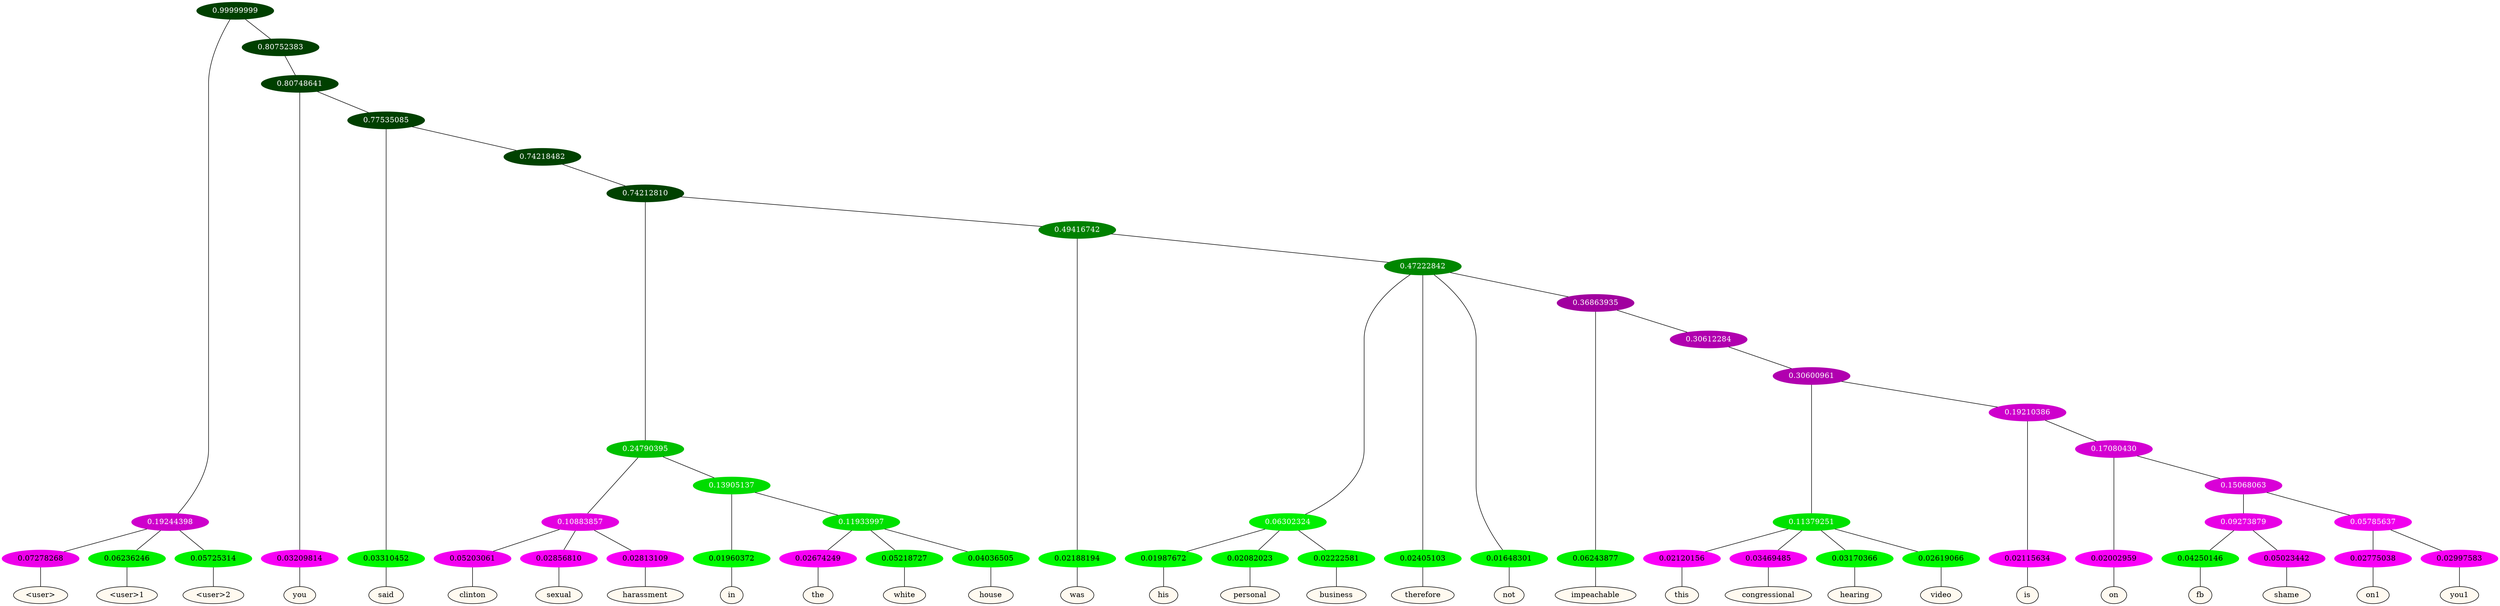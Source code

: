 graph {
	node [format=png height=0.15 nodesep=0.001 ordering=out overlap=prism overlap_scaling=0.01 ranksep=0.001 ratio=0.2 style=filled width=0.15]
	{
		rank=same
		a_w_3 [label="\<user\>" color=black fillcolor=floralwhite style="filled,solid"]
		a_w_4 [label="\<user\>1" color=black fillcolor=floralwhite style="filled,solid"]
		a_w_5 [label="\<user\>2" color=black fillcolor=floralwhite style="filled,solid"]
		a_w_7 [label=you color=black fillcolor=floralwhite style="filled,solid"]
		a_w_9 [label=said color=black fillcolor=floralwhite style="filled,solid"]
		a_w_18 [label=clinton color=black fillcolor=floralwhite style="filled,solid"]
		a_w_19 [label=sexual color=black fillcolor=floralwhite style="filled,solid"]
		a_w_20 [label=harassment color=black fillcolor=floralwhite style="filled,solid"]
		a_w_21 [label=in color=black fillcolor=floralwhite style="filled,solid"]
		a_w_27 [label=the color=black fillcolor=floralwhite style="filled,solid"]
		a_w_28 [label=white color=black fillcolor=floralwhite style="filled,solid"]
		a_w_29 [label=house color=black fillcolor=floralwhite style="filled,solid"]
		a_w_16 [label=was color=black fillcolor=floralwhite style="filled,solid"]
		a_w_30 [label=his color=black fillcolor=floralwhite style="filled,solid"]
		a_w_31 [label=personal color=black fillcolor=floralwhite style="filled,solid"]
		a_w_32 [label=business color=black fillcolor=floralwhite style="filled,solid"]
		a_w_24 [label=therefore color=black fillcolor=floralwhite style="filled,solid"]
		a_w_25 [label=not color=black fillcolor=floralwhite style="filled,solid"]
		a_w_33 [label=impeachable color=black fillcolor=floralwhite style="filled,solid"]
		a_w_38 [label=this color=black fillcolor=floralwhite style="filled,solid"]
		a_w_39 [label=congressional color=black fillcolor=floralwhite style="filled,solid"]
		a_w_40 [label=hearing color=black fillcolor=floralwhite style="filled,solid"]
		a_w_41 [label=video color=black fillcolor=floralwhite style="filled,solid"]
		a_w_42 [label=is color=black fillcolor=floralwhite style="filled,solid"]
		a_w_44 [label=on color=black fillcolor=floralwhite style="filled,solid"]
		a_w_48 [label=fb color=black fillcolor=floralwhite style="filled,solid"]
		a_w_49 [label=shame color=black fillcolor=floralwhite style="filled,solid"]
		a_w_50 [label=on1 color=black fillcolor=floralwhite style="filled,solid"]
		a_w_51 [label=you1 color=black fillcolor=floralwhite style="filled,solid"]
	}
	a_n_3 -- a_w_3
	a_n_4 -- a_w_4
	a_n_5 -- a_w_5
	a_n_7 -- a_w_7
	a_n_9 -- a_w_9
	a_n_18 -- a_w_18
	a_n_19 -- a_w_19
	a_n_20 -- a_w_20
	a_n_21 -- a_w_21
	a_n_27 -- a_w_27
	a_n_28 -- a_w_28
	a_n_29 -- a_w_29
	a_n_16 -- a_w_16
	a_n_30 -- a_w_30
	a_n_31 -- a_w_31
	a_n_32 -- a_w_32
	a_n_24 -- a_w_24
	a_n_25 -- a_w_25
	a_n_33 -- a_w_33
	a_n_38 -- a_w_38
	a_n_39 -- a_w_39
	a_n_40 -- a_w_40
	a_n_41 -- a_w_41
	a_n_42 -- a_w_42
	a_n_44 -- a_w_44
	a_n_48 -- a_w_48
	a_n_49 -- a_w_49
	a_n_50 -- a_w_50
	a_n_51 -- a_w_51
	{
		rank=same
		a_n_3 [label=0.07278268 color="0.835 1.000 0.927" fontcolor=black]
		a_n_4 [label=0.06236246 color="0.334 1.000 0.938" fontcolor=black]
		a_n_5 [label=0.05725314 color="0.334 1.000 0.943" fontcolor=black]
		a_n_7 [label=0.03209814 color="0.835 1.000 0.968" fontcolor=black]
		a_n_9 [label=0.03310452 color="0.334 1.000 0.967" fontcolor=black]
		a_n_18 [label=0.05203061 color="0.835 1.000 0.948" fontcolor=black]
		a_n_19 [label=0.02856810 color="0.835 1.000 0.971" fontcolor=black]
		a_n_20 [label=0.02813109 color="0.835 1.000 0.972" fontcolor=black]
		a_n_21 [label=0.01960372 color="0.334 1.000 0.980" fontcolor=black]
		a_n_27 [label=0.02674249 color="0.835 1.000 0.973" fontcolor=black]
		a_n_28 [label=0.05218727 color="0.334 1.000 0.948" fontcolor=black]
		a_n_29 [label=0.04036505 color="0.334 1.000 0.960" fontcolor=black]
		a_n_16 [label=0.02188194 color="0.334 1.000 0.978" fontcolor=black]
		a_n_30 [label=0.01987672 color="0.334 1.000 0.980" fontcolor=black]
		a_n_31 [label=0.02082023 color="0.334 1.000 0.979" fontcolor=black]
		a_n_32 [label=0.02222581 color="0.334 1.000 0.978" fontcolor=black]
		a_n_24 [label=0.02405103 color="0.334 1.000 0.976" fontcolor=black]
		a_n_25 [label=0.01648301 color="0.334 1.000 0.984" fontcolor=black]
		a_n_33 [label=0.06243877 color="0.334 1.000 0.938" fontcolor=black]
		a_n_38 [label=0.02120156 color="0.835 1.000 0.979" fontcolor=black]
		a_n_39 [label=0.03469485 color="0.835 1.000 0.965" fontcolor=black]
		a_n_40 [label=0.03170366 color="0.334 1.000 0.968" fontcolor=black]
		a_n_41 [label=0.02619066 color="0.334 1.000 0.974" fontcolor=black]
		a_n_42 [label=0.02115634 color="0.835 1.000 0.979" fontcolor=black]
		a_n_44 [label=0.02002959 color="0.835 1.000 0.980" fontcolor=black]
		a_n_48 [label=0.04250146 color="0.334 1.000 0.957" fontcolor=black]
		a_n_49 [label=0.05023442 color="0.835 1.000 0.950" fontcolor=black]
		a_n_50 [label=0.02775038 color="0.835 1.000 0.972" fontcolor=black]
		a_n_51 [label=0.02997583 color="0.835 1.000 0.970" fontcolor=black]
	}
	a_n_0 [label=0.99999999 color="0.334 1.000 0.250" fontcolor=grey99]
	a_n_1 [label=0.19244398 color="0.835 1.000 0.808" fontcolor=grey99]
	a_n_0 -- a_n_1
	a_n_2 [label=0.80752383 color="0.334 1.000 0.250" fontcolor=grey99]
	a_n_0 -- a_n_2
	a_n_1 -- a_n_3
	a_n_1 -- a_n_4
	a_n_1 -- a_n_5
	a_n_6 [label=0.80748641 color="0.334 1.000 0.250" fontcolor=grey99]
	a_n_2 -- a_n_6
	a_n_6 -- a_n_7
	a_n_8 [label=0.77535085 color="0.334 1.000 0.250" fontcolor=grey99]
	a_n_6 -- a_n_8
	a_n_8 -- a_n_9
	a_n_10 [label=0.74218482 color="0.334 1.000 0.258" fontcolor=grey99]
	a_n_8 -- a_n_10
	a_n_11 [label=0.74212810 color="0.334 1.000 0.258" fontcolor=grey99]
	a_n_10 -- a_n_11
	a_n_12 [label=0.24790395 color="0.334 1.000 0.752" fontcolor=grey99]
	a_n_11 -- a_n_12
	a_n_13 [label=0.49416742 color="0.334 1.000 0.506" fontcolor=grey99]
	a_n_11 -- a_n_13
	a_n_14 [label=0.10883857 color="0.835 1.000 0.891" fontcolor=grey99]
	a_n_12 -- a_n_14
	a_n_15 [label=0.13905137 color="0.334 1.000 0.861" fontcolor=grey99]
	a_n_12 -- a_n_15
	a_n_13 -- a_n_16
	a_n_17 [label=0.47222842 color="0.334 1.000 0.528" fontcolor=grey99]
	a_n_13 -- a_n_17
	a_n_14 -- a_n_18
	a_n_14 -- a_n_19
	a_n_14 -- a_n_20
	a_n_15 -- a_n_21
	a_n_22 [label=0.11933997 color="0.334 1.000 0.881" fontcolor=grey99]
	a_n_15 -- a_n_22
	a_n_23 [label=0.06302324 color="0.334 1.000 0.937" fontcolor=grey99]
	a_n_17 -- a_n_23
	a_n_17 -- a_n_24
	a_n_17 -- a_n_25
	a_n_26 [label=0.36863935 color="0.835 1.000 0.631" fontcolor=grey99]
	a_n_17 -- a_n_26
	a_n_22 -- a_n_27
	a_n_22 -- a_n_28
	a_n_22 -- a_n_29
	a_n_23 -- a_n_30
	a_n_23 -- a_n_31
	a_n_23 -- a_n_32
	a_n_26 -- a_n_33
	a_n_34 [label=0.30612284 color="0.835 1.000 0.694" fontcolor=grey99]
	a_n_26 -- a_n_34
	a_n_35 [label=0.30600961 color="0.835 1.000 0.694" fontcolor=grey99]
	a_n_34 -- a_n_35
	a_n_36 [label=0.11379251 color="0.334 1.000 0.886" fontcolor=grey99]
	a_n_35 -- a_n_36
	a_n_37 [label=0.19210386 color="0.835 1.000 0.808" fontcolor=grey99]
	a_n_35 -- a_n_37
	a_n_36 -- a_n_38
	a_n_36 -- a_n_39
	a_n_36 -- a_n_40
	a_n_36 -- a_n_41
	a_n_37 -- a_n_42
	a_n_43 [label=0.17080430 color="0.835 1.000 0.829" fontcolor=grey99]
	a_n_37 -- a_n_43
	a_n_43 -- a_n_44
	a_n_45 [label=0.15068063 color="0.835 1.000 0.849" fontcolor=grey99]
	a_n_43 -- a_n_45
	a_n_46 [label=0.09273879 color="0.835 1.000 0.907" fontcolor=grey99]
	a_n_45 -- a_n_46
	a_n_47 [label=0.05785637 color="0.835 1.000 0.942" fontcolor=grey99]
	a_n_45 -- a_n_47
	a_n_46 -- a_n_48
	a_n_46 -- a_n_49
	a_n_47 -- a_n_50
	a_n_47 -- a_n_51
}
